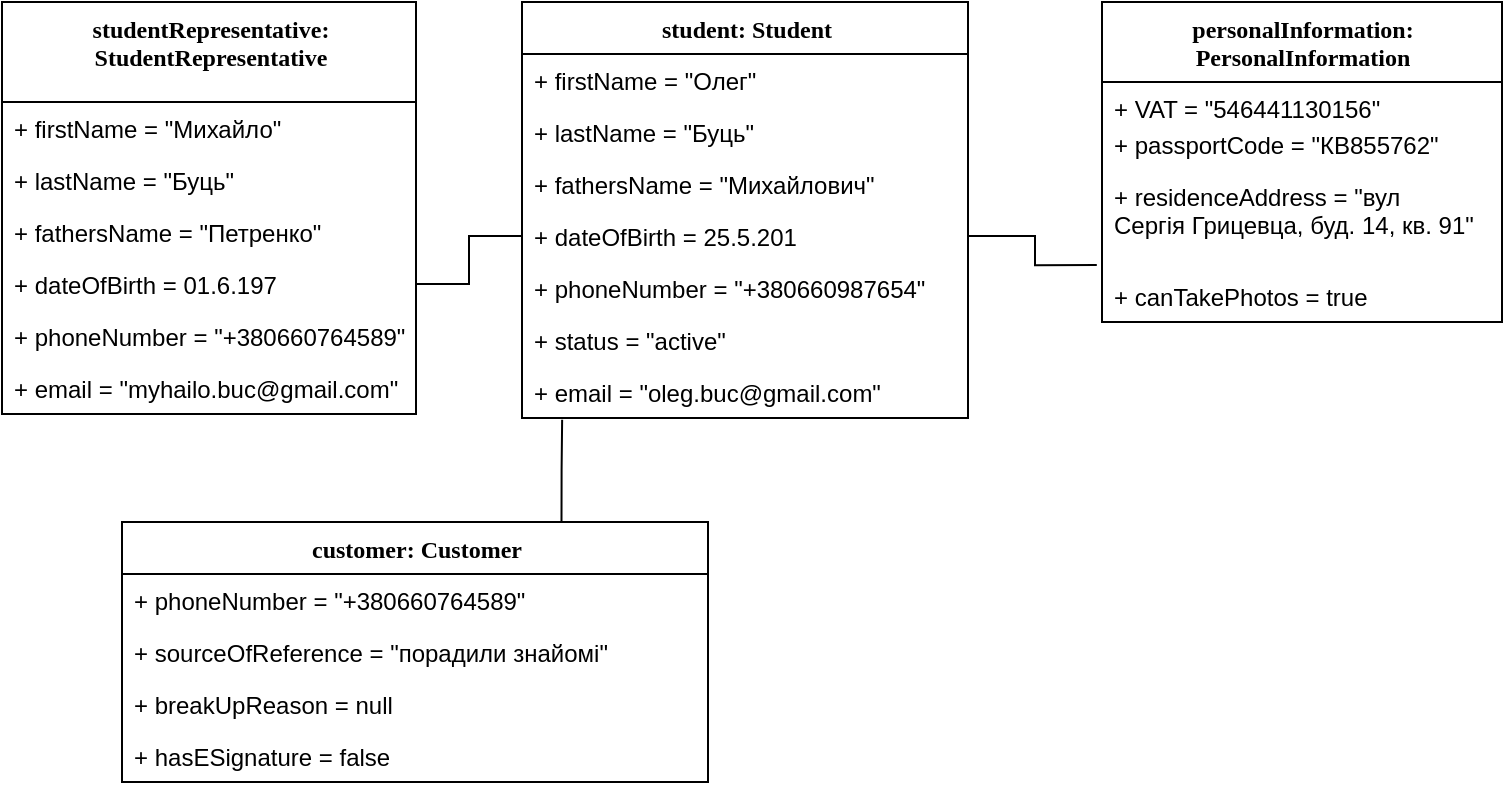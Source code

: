 <mxfile>
    <diagram id="auqwP64tCNJJZ5frrzru" name="Сторінка-1">
        <mxGraphModel dx="874" dy="396" grid="1" gridSize="10" guides="1" tooltips="1" connect="1" arrows="1" fold="1" page="1" pageScale="1" pageWidth="827" pageHeight="1169" math="0" shadow="0">
            <root>
                <mxCell id="0"/>
                <mxCell id="1" parent="0"/>
                <mxCell id="MQQtta7XzjkldRmedkjr-49" style="edgeStyle=orthogonalEdgeStyle;rounded=0;orthogonalLoop=1;jettySize=auto;html=1;exitX=0.75;exitY=0;exitDx=0;exitDy=0;entryX=0.09;entryY=1.032;entryDx=0;entryDy=0;entryPerimeter=0;endArrow=none;endFill=0;" parent="1" source="MQQtta7XzjkldRmedkjr-1" target="MQQtta7XzjkldRmedkjr-21" edge="1">
                    <mxGeometry relative="1" as="geometry"/>
                </mxCell>
                <mxCell id="MQQtta7XzjkldRmedkjr-1" value="customer: Customer" style="swimlane;html=1;fontStyle=1;align=center;verticalAlign=top;childLayout=stackLayout;horizontal=1;startSize=26;horizontalStack=0;resizeParent=1;resizeLast=0;collapsible=1;marginBottom=0;swimlaneFillColor=#ffffff;rounded=0;shadow=0;comic=0;labelBackgroundColor=none;strokeWidth=1;fillColor=none;fontFamily=Verdana;fontSize=12" parent="1" vertex="1">
                    <mxGeometry x="110" y="320" width="293" height="130" as="geometry"/>
                </mxCell>
                <mxCell id="MQQtta7XzjkldRmedkjr-2" value="+ phoneNumber = &quot;+380660764589&quot;" style="text;html=1;strokeColor=none;fillColor=none;align=left;verticalAlign=top;spacingLeft=4;spacingRight=4;whiteSpace=wrap;overflow=hidden;rotatable=0;points=[[0,0.5],[1,0.5]];portConstraint=eastwest;" parent="MQQtta7XzjkldRmedkjr-1" vertex="1">
                    <mxGeometry y="26" width="293" height="26" as="geometry"/>
                </mxCell>
                <mxCell id="MQQtta7XzjkldRmedkjr-3" value="+ sourceOfReference = &quot;порадили знайомі&quot;" style="text;html=1;strokeColor=none;fillColor=none;align=left;verticalAlign=top;spacingLeft=4;spacingRight=4;whiteSpace=wrap;overflow=hidden;rotatable=0;points=[[0,0.5],[1,0.5]];portConstraint=eastwest;" parent="MQQtta7XzjkldRmedkjr-1" vertex="1">
                    <mxGeometry y="52" width="293" height="26" as="geometry"/>
                </mxCell>
                <mxCell id="MQQtta7XzjkldRmedkjr-4" value="+ breakUpReason = null" style="text;html=1;strokeColor=none;fillColor=none;align=left;verticalAlign=top;spacingLeft=4;spacingRight=4;whiteSpace=wrap;overflow=hidden;rotatable=0;points=[[0,0.5],[1,0.5]];portConstraint=eastwest;" parent="MQQtta7XzjkldRmedkjr-1" vertex="1">
                    <mxGeometry y="78" width="293" height="26" as="geometry"/>
                </mxCell>
                <mxCell id="MQQtta7XzjkldRmedkjr-5" value="+ hasESignature = false" style="text;html=1;strokeColor=none;fillColor=none;align=left;verticalAlign=top;spacingLeft=4;spacingRight=4;whiteSpace=wrap;overflow=hidden;rotatable=0;points=[[0,0.5],[1,0.5]];portConstraint=eastwest;" parent="MQQtta7XzjkldRmedkjr-1" vertex="1">
                    <mxGeometry y="104" width="293" height="26" as="geometry"/>
                </mxCell>
                <mxCell id="MQQtta7XzjkldRmedkjr-7" value="studentRepresentative: &lt;br&gt;StudentRepresentative" style="swimlane;html=1;fontStyle=1;align=center;verticalAlign=top;childLayout=stackLayout;horizontal=1;startSize=50;horizontalStack=0;resizeParent=1;resizeLast=0;collapsible=1;marginBottom=0;swimlaneFillColor=#ffffff;rounded=0;shadow=0;comic=0;labelBackgroundColor=none;strokeWidth=1;fillColor=none;fontFamily=Verdana;fontSize=12" parent="1" vertex="1">
                    <mxGeometry x="50" y="60" width="207" height="206" as="geometry"/>
                </mxCell>
                <mxCell id="MQQtta7XzjkldRmedkjr-8" value="+ firstName = &quot;Михайло&quot;" style="text;html=1;strokeColor=none;fillColor=none;align=left;verticalAlign=top;spacingLeft=4;spacingRight=4;whiteSpace=wrap;overflow=hidden;rotatable=0;points=[[0,0.5],[1,0.5]];portConstraint=eastwest;" parent="MQQtta7XzjkldRmedkjr-7" vertex="1">
                    <mxGeometry y="50" width="207" height="26" as="geometry"/>
                </mxCell>
                <mxCell id="MQQtta7XzjkldRmedkjr-9" value="+ lastName = &quot;Буць&quot;" style="text;html=1;strokeColor=none;fillColor=none;align=left;verticalAlign=top;spacingLeft=4;spacingRight=4;whiteSpace=wrap;overflow=hidden;rotatable=0;points=[[0,0.5],[1,0.5]];portConstraint=eastwest;" parent="MQQtta7XzjkldRmedkjr-7" vertex="1">
                    <mxGeometry y="76" width="207" height="26" as="geometry"/>
                </mxCell>
                <mxCell id="MQQtta7XzjkldRmedkjr-10" value="+ fathersName = &quot;Петренко&quot;" style="text;html=1;strokeColor=none;fillColor=none;align=left;verticalAlign=top;spacingLeft=4;spacingRight=4;whiteSpace=wrap;overflow=hidden;rotatable=0;points=[[0,0.5],[1,0.5]];portConstraint=eastwest;" parent="MQQtta7XzjkldRmedkjr-7" vertex="1">
                    <mxGeometry y="102" width="207" height="26" as="geometry"/>
                </mxCell>
                <mxCell id="MQQtta7XzjkldRmedkjr-11" value="+ dateOfBirth = 01.6.197" style="text;html=1;strokeColor=none;fillColor=none;align=left;verticalAlign=top;spacingLeft=4;spacingRight=4;whiteSpace=wrap;overflow=hidden;rotatable=0;points=[[0,0.5],[1,0.5]];portConstraint=eastwest;" parent="MQQtta7XzjkldRmedkjr-7" vertex="1">
                    <mxGeometry y="128" width="207" height="26" as="geometry"/>
                </mxCell>
                <mxCell id="MQQtta7XzjkldRmedkjr-12" value="+ phoneNumber = &quot;+380660764589&quot;" style="text;html=1;strokeColor=none;fillColor=none;align=left;verticalAlign=top;spacingLeft=4;spacingRight=4;whiteSpace=wrap;overflow=hidden;rotatable=0;points=[[0,0.5],[1,0.5]];portConstraint=eastwest;" parent="MQQtta7XzjkldRmedkjr-7" vertex="1">
                    <mxGeometry y="154" width="207" height="26" as="geometry"/>
                </mxCell>
                <mxCell id="MQQtta7XzjkldRmedkjr-13" value="+ email = &quot;myhailo.buc@gmail.com&quot;" style="text;html=1;strokeColor=none;fillColor=none;align=left;verticalAlign=top;spacingLeft=4;spacingRight=4;whiteSpace=wrap;overflow=hidden;rotatable=0;points=[[0,0.5],[1,0.5]];portConstraint=eastwest;" parent="MQQtta7XzjkldRmedkjr-7" vertex="1">
                    <mxGeometry y="180" width="207" height="26" as="geometry"/>
                </mxCell>
                <mxCell id="MQQtta7XzjkldRmedkjr-14" value="student: Student" style="swimlane;html=1;fontStyle=1;align=center;verticalAlign=top;childLayout=stackLayout;horizontal=1;startSize=26;horizontalStack=0;resizeParent=1;resizeLast=0;collapsible=1;marginBottom=0;swimlaneFillColor=#ffffff;rounded=0;shadow=0;comic=0;labelBackgroundColor=none;strokeWidth=1;fillColor=none;fontFamily=Verdana;fontSize=12" parent="1" vertex="1">
                    <mxGeometry x="310" y="60" width="223" height="208" as="geometry"/>
                </mxCell>
                <mxCell id="MQQtta7XzjkldRmedkjr-15" value="+ firstName = &quot;Олег&quot;" style="text;html=1;strokeColor=none;fillColor=none;align=left;verticalAlign=top;spacingLeft=4;spacingRight=4;whiteSpace=wrap;overflow=hidden;rotatable=0;points=[[0,0.5],[1,0.5]];portConstraint=eastwest;" parent="MQQtta7XzjkldRmedkjr-14" vertex="1">
                    <mxGeometry y="26" width="223" height="26" as="geometry"/>
                </mxCell>
                <mxCell id="MQQtta7XzjkldRmedkjr-16" value="+ lastName = &quot;Буць&quot;" style="text;html=1;strokeColor=none;fillColor=none;align=left;verticalAlign=top;spacingLeft=4;spacingRight=4;whiteSpace=wrap;overflow=hidden;rotatable=0;points=[[0,0.5],[1,0.5]];portConstraint=eastwest;" parent="MQQtta7XzjkldRmedkjr-14" vertex="1">
                    <mxGeometry y="52" width="223" height="26" as="geometry"/>
                </mxCell>
                <mxCell id="MQQtta7XzjkldRmedkjr-17" value="+ fathersName = &quot;Михайлович&quot;" style="text;html=1;strokeColor=none;fillColor=none;align=left;verticalAlign=top;spacingLeft=4;spacingRight=4;whiteSpace=wrap;overflow=hidden;rotatable=0;points=[[0,0.5],[1,0.5]];portConstraint=eastwest;" parent="MQQtta7XzjkldRmedkjr-14" vertex="1">
                    <mxGeometry y="78" width="223" height="26" as="geometry"/>
                </mxCell>
                <mxCell id="MQQtta7XzjkldRmedkjr-18" value="+ dateOfBirth = 25.5.201" style="text;html=1;strokeColor=none;fillColor=none;align=left;verticalAlign=top;spacingLeft=4;spacingRight=4;whiteSpace=wrap;overflow=hidden;rotatable=0;points=[[0,0.5],[1,0.5]];portConstraint=eastwest;" parent="MQQtta7XzjkldRmedkjr-14" vertex="1">
                    <mxGeometry y="104" width="223" height="26" as="geometry"/>
                </mxCell>
                <mxCell id="MQQtta7XzjkldRmedkjr-19" value="+ phoneNumber = &quot;+380660987654&quot;" style="text;html=1;strokeColor=none;fillColor=none;align=left;verticalAlign=top;spacingLeft=4;spacingRight=4;whiteSpace=wrap;overflow=hidden;rotatable=0;points=[[0,0.5],[1,0.5]];portConstraint=eastwest;" parent="MQQtta7XzjkldRmedkjr-14" vertex="1">
                    <mxGeometry y="130" width="223" height="26" as="geometry"/>
                </mxCell>
                <mxCell id="MQQtta7XzjkldRmedkjr-20" value="+ status = &quot;active&quot;" style="text;html=1;strokeColor=none;fillColor=none;align=left;verticalAlign=top;spacingLeft=4;spacingRight=4;whiteSpace=wrap;overflow=hidden;rotatable=0;points=[[0,0.5],[1,0.5]];portConstraint=eastwest;" parent="MQQtta7XzjkldRmedkjr-14" vertex="1">
                    <mxGeometry y="156" width="223" height="26" as="geometry"/>
                </mxCell>
                <mxCell id="MQQtta7XzjkldRmedkjr-23" value="personalInformation: &lt;br&gt;PersonalInformation" style="swimlane;html=1;fontStyle=1;align=center;verticalAlign=top;childLayout=stackLayout;horizontal=1;startSize=40;horizontalStack=0;resizeParent=1;resizeLast=0;collapsible=1;marginBottom=0;swimlaneFillColor=#ffffff;rounded=0;shadow=0;comic=0;labelBackgroundColor=none;strokeWidth=1;fillColor=none;fontFamily=Verdana;fontSize=12" parent="1" vertex="1">
                    <mxGeometry x="600" y="60" width="200" height="160" as="geometry"/>
                </mxCell>
                <mxCell id="MQQtta7XzjkldRmedkjr-24" value="+ VAT = &quot;546441130156&quot;" style="text;html=1;strokeColor=none;fillColor=none;align=left;verticalAlign=top;spacingLeft=4;spacingRight=4;whiteSpace=wrap;overflow=hidden;rotatable=0;points=[[0,0.5],[1,0.5]];portConstraint=eastwest;" parent="MQQtta7XzjkldRmedkjr-23" vertex="1">
                    <mxGeometry y="40" width="200" height="18" as="geometry"/>
                </mxCell>
                <mxCell id="MQQtta7XzjkldRmedkjr-25" value="+ passportCode = &quot;КВ855762&quot;" style="text;html=1;strokeColor=none;fillColor=none;align=left;verticalAlign=top;spacingLeft=4;spacingRight=4;whiteSpace=wrap;overflow=hidden;rotatable=0;points=[[0,0.5],[1,0.5]];portConstraint=eastwest;" parent="MQQtta7XzjkldRmedkjr-23" vertex="1">
                    <mxGeometry y="58" width="200" height="26" as="geometry"/>
                </mxCell>
                <mxCell id="MQQtta7XzjkldRmedkjr-26" value="+ residenceAddress = &quot;вул&amp;nbsp;&lt;br&gt;Сергія Грицевца, буд. 14, кв. 91&quot;" style="text;html=1;strokeColor=none;fillColor=none;align=left;verticalAlign=top;spacingLeft=4;spacingRight=4;whiteSpace=wrap;overflow=hidden;rotatable=0;points=[[0,0.5],[1,0.5]];portConstraint=eastwest;" parent="MQQtta7XzjkldRmedkjr-23" vertex="1">
                    <mxGeometry y="84" width="200" height="50" as="geometry"/>
                </mxCell>
                <mxCell id="MQQtta7XzjkldRmedkjr-46" value="+ canTakePhotos = true" style="text;html=1;strokeColor=none;fillColor=none;align=left;verticalAlign=top;spacingLeft=4;spacingRight=4;whiteSpace=wrap;overflow=hidden;rotatable=0;points=[[0,0.5],[1,0.5]];portConstraint=eastwest;" parent="MQQtta7XzjkldRmedkjr-23" vertex="1">
                    <mxGeometry y="134" width="200" height="26" as="geometry"/>
                </mxCell>
                <mxCell id="MQQtta7XzjkldRmedkjr-47" style="edgeStyle=orthogonalEdgeStyle;rounded=0;orthogonalLoop=1;jettySize=auto;html=1;entryX=-0.013;entryY=0.951;entryDx=0;entryDy=0;entryPerimeter=0;endArrow=none;endFill=0;" parent="1" source="MQQtta7XzjkldRmedkjr-18" target="MQQtta7XzjkldRmedkjr-26" edge="1">
                    <mxGeometry relative="1" as="geometry"/>
                </mxCell>
                <mxCell id="MQQtta7XzjkldRmedkjr-48" style="edgeStyle=orthogonalEdgeStyle;rounded=0;orthogonalLoop=1;jettySize=auto;html=1;entryX=0;entryY=0.5;entryDx=0;entryDy=0;endArrow=none;endFill=0;" parent="1" source="MQQtta7XzjkldRmedkjr-11" target="MQQtta7XzjkldRmedkjr-18" edge="1">
                    <mxGeometry relative="1" as="geometry"/>
                </mxCell>
                <mxCell id="MQQtta7XzjkldRmedkjr-21" value="+ email = &quot;oleg.buc@gmail.com&quot;" style="text;html=1;strokeColor=none;fillColor=none;align=left;verticalAlign=top;spacingLeft=4;spacingRight=4;whiteSpace=wrap;overflow=hidden;rotatable=0;points=[[0,0.5],[1,0.5]];portConstraint=eastwest;" parent="1" vertex="1">
                    <mxGeometry x="310" y="242" width="223" height="26" as="geometry"/>
                </mxCell>
            </root>
        </mxGraphModel>
    </diagram>
</mxfile>